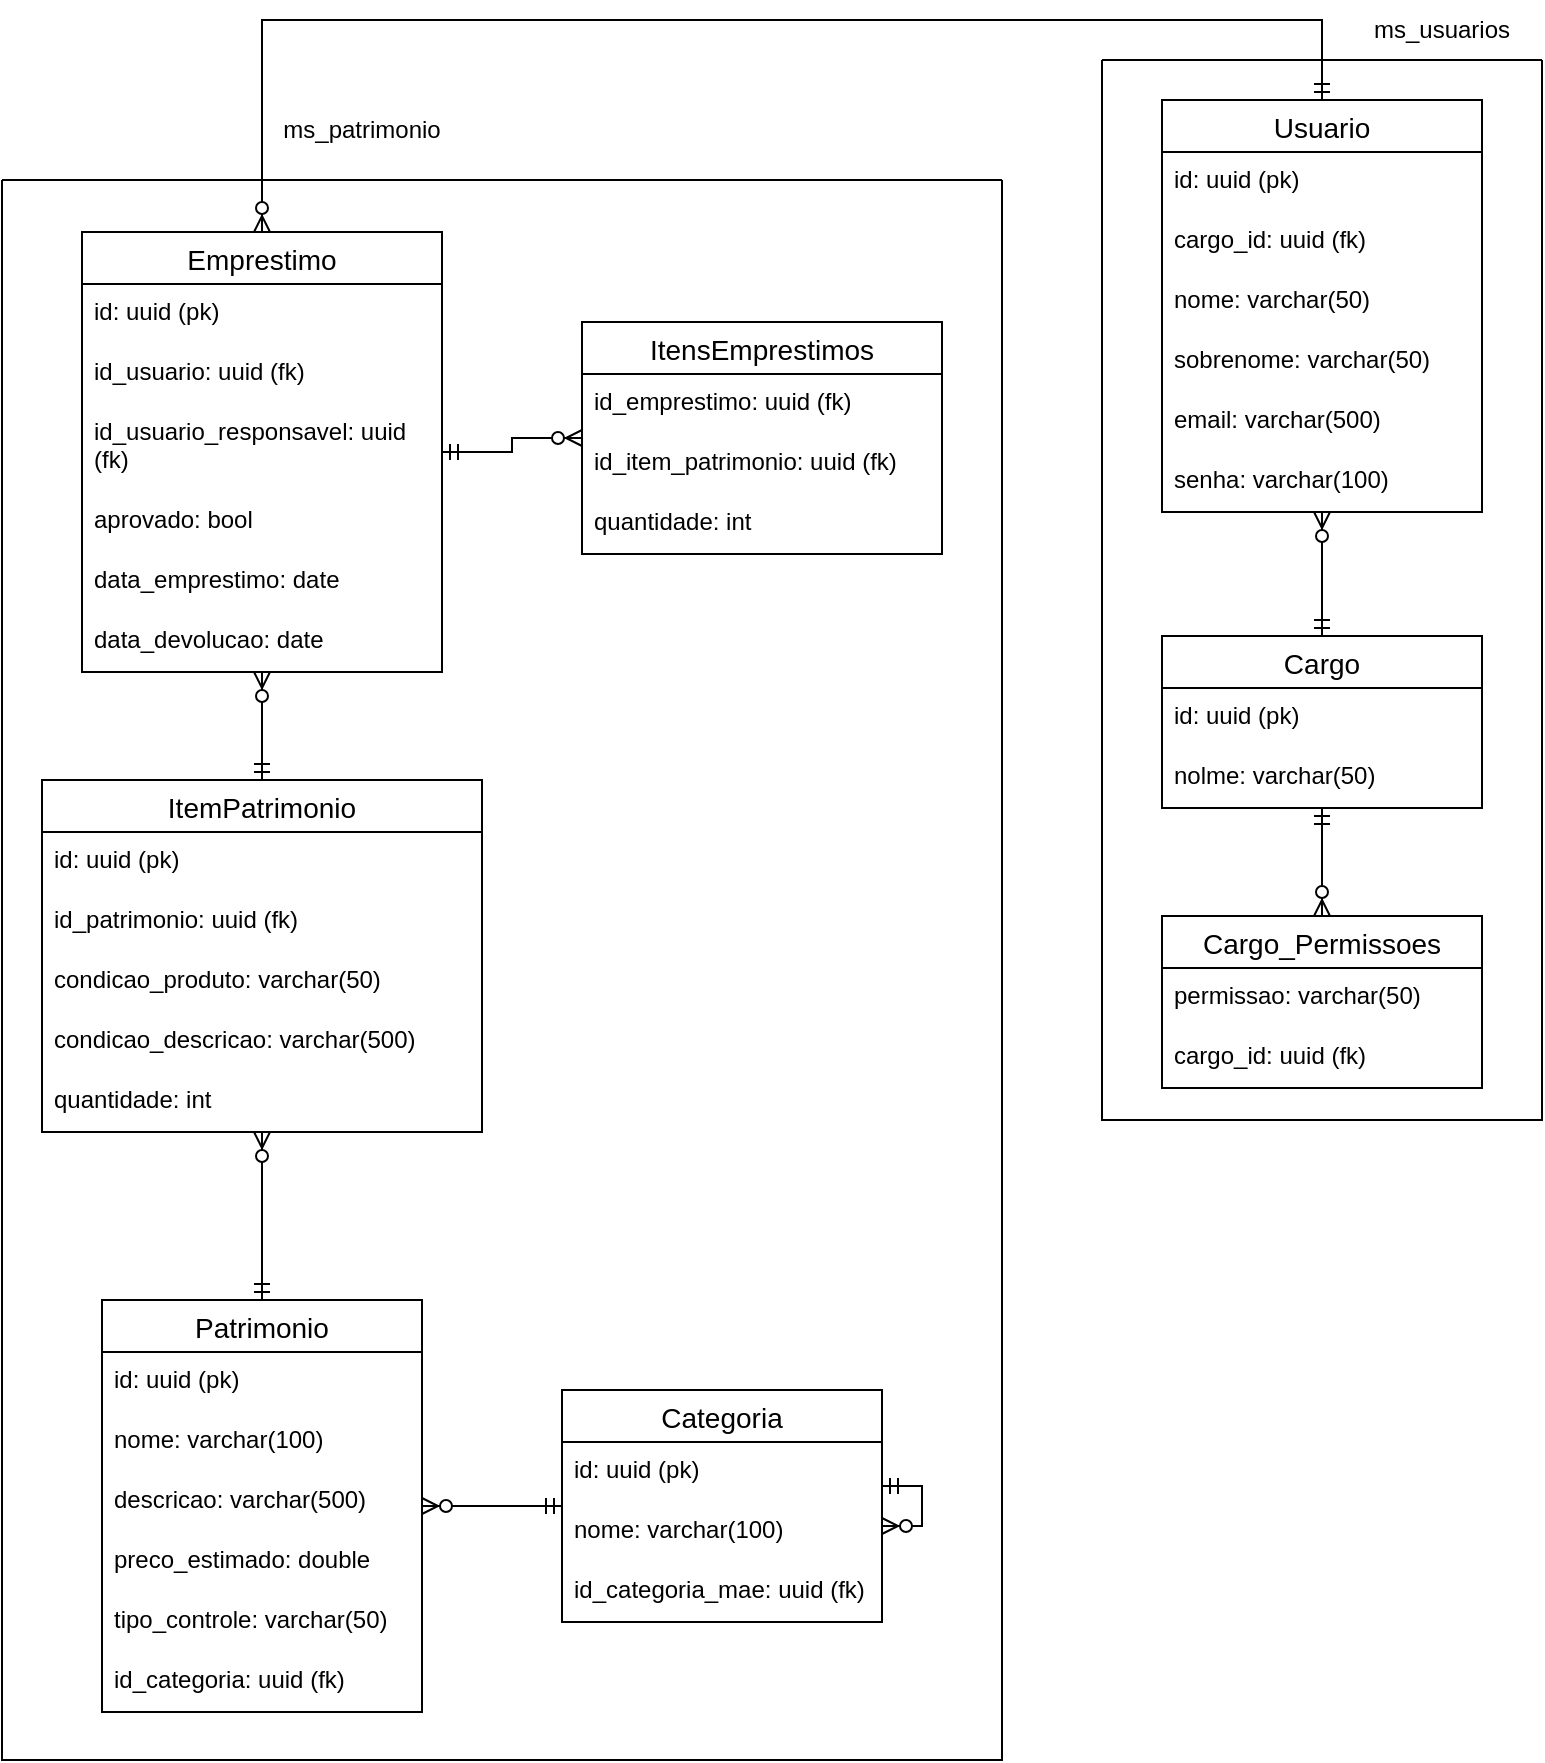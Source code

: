 <mxfile version="28.1.2">
  <diagram name="Página-1" id="rnqqn5lff84rKcxnqakt">
    <mxGraphModel dx="2037" dy="2288" grid="1" gridSize="10" guides="1" tooltips="1" connect="1" arrows="1" fold="1" page="1" pageScale="1" pageWidth="827" pageHeight="1169" math="0" shadow="0">
      <root>
        <mxCell id="0" />
        <mxCell id="1" parent="0" />
        <mxCell id="goGy_q4gnp1cnYEOYkkZ-4" value="Patrimonio" style="swimlane;fontStyle=0;childLayout=stackLayout;horizontal=1;startSize=26;horizontalStack=0;resizeParent=1;resizeParentMax=0;resizeLast=0;collapsible=1;marginBottom=0;align=center;fontSize=14;" vertex="1" parent="1">
          <mxGeometry x="80" y="-510" width="160" height="206" as="geometry" />
        </mxCell>
        <mxCell id="goGy_q4gnp1cnYEOYkkZ-5" value="id: uuid (pk)" style="text;strokeColor=none;fillColor=none;spacingLeft=4;spacingRight=4;overflow=hidden;rotatable=0;points=[[0,0.5],[1,0.5]];portConstraint=eastwest;fontSize=12;whiteSpace=wrap;html=1;" vertex="1" parent="goGy_q4gnp1cnYEOYkkZ-4">
          <mxGeometry y="26" width="160" height="30" as="geometry" />
        </mxCell>
        <mxCell id="goGy_q4gnp1cnYEOYkkZ-6" value="nome: varchar(100)" style="text;strokeColor=none;fillColor=none;spacingLeft=4;spacingRight=4;overflow=hidden;rotatable=0;points=[[0,0.5],[1,0.5]];portConstraint=eastwest;fontSize=12;whiteSpace=wrap;html=1;" vertex="1" parent="goGy_q4gnp1cnYEOYkkZ-4">
          <mxGeometry y="56" width="160" height="30" as="geometry" />
        </mxCell>
        <mxCell id="goGy_q4gnp1cnYEOYkkZ-7" value="descricao: varchar(500)" style="text;strokeColor=none;fillColor=none;spacingLeft=4;spacingRight=4;overflow=hidden;rotatable=0;points=[[0,0.5],[1,0.5]];portConstraint=eastwest;fontSize=12;whiteSpace=wrap;html=1;" vertex="1" parent="goGy_q4gnp1cnYEOYkkZ-4">
          <mxGeometry y="86" width="160" height="30" as="geometry" />
        </mxCell>
        <mxCell id="goGy_q4gnp1cnYEOYkkZ-8" value="preco_estimado: double" style="text;strokeColor=none;fillColor=none;spacingLeft=4;spacingRight=4;overflow=hidden;rotatable=0;points=[[0,0.5],[1,0.5]];portConstraint=eastwest;fontSize=12;whiteSpace=wrap;html=1;" vertex="1" parent="goGy_q4gnp1cnYEOYkkZ-4">
          <mxGeometry y="116" width="160" height="30" as="geometry" />
        </mxCell>
        <mxCell id="goGy_q4gnp1cnYEOYkkZ-55" value="tipo_controle: varchar(50)" style="text;strokeColor=none;fillColor=none;spacingLeft=4;spacingRight=4;overflow=hidden;rotatable=0;points=[[0,0.5],[1,0.5]];portConstraint=eastwest;fontSize=12;whiteSpace=wrap;html=1;" vertex="1" parent="goGy_q4gnp1cnYEOYkkZ-4">
          <mxGeometry y="146" width="160" height="30" as="geometry" />
        </mxCell>
        <mxCell id="goGy_q4gnp1cnYEOYkkZ-9" value="id_categoria: uuid&amp;nbsp;(fk)" style="text;strokeColor=none;fillColor=none;spacingLeft=4;spacingRight=4;overflow=hidden;rotatable=0;points=[[0,0.5],[1,0.5]];portConstraint=eastwest;fontSize=12;whiteSpace=wrap;html=1;" vertex="1" parent="goGy_q4gnp1cnYEOYkkZ-4">
          <mxGeometry y="176" width="160" height="30" as="geometry" />
        </mxCell>
        <mxCell id="goGy_q4gnp1cnYEOYkkZ-10" value="Categoria" style="swimlane;fontStyle=0;childLayout=stackLayout;horizontal=1;startSize=26;horizontalStack=0;resizeParent=1;resizeParentMax=0;resizeLast=0;collapsible=1;marginBottom=0;align=center;fontSize=14;" vertex="1" parent="1">
          <mxGeometry x="310" y="-465" width="160" height="116" as="geometry" />
        </mxCell>
        <mxCell id="goGy_q4gnp1cnYEOYkkZ-11" value="id: uuid&amp;nbsp;(pk)" style="text;strokeColor=none;fillColor=none;spacingLeft=4;spacingRight=4;overflow=hidden;rotatable=0;points=[[0,0.5],[1,0.5]];portConstraint=eastwest;fontSize=12;whiteSpace=wrap;html=1;" vertex="1" parent="goGy_q4gnp1cnYEOYkkZ-10">
          <mxGeometry y="26" width="160" height="30" as="geometry" />
        </mxCell>
        <mxCell id="goGy_q4gnp1cnYEOYkkZ-12" value="nome: varchar(100)" style="text;strokeColor=none;fillColor=none;spacingLeft=4;spacingRight=4;overflow=hidden;rotatable=0;points=[[0,0.5],[1,0.5]];portConstraint=eastwest;fontSize=12;whiteSpace=wrap;html=1;" vertex="1" parent="goGy_q4gnp1cnYEOYkkZ-10">
          <mxGeometry y="56" width="160" height="30" as="geometry" />
        </mxCell>
        <mxCell id="goGy_q4gnp1cnYEOYkkZ-13" value="id_categoria_mae: uuid&amp;nbsp;(fk)" style="text;strokeColor=none;fillColor=none;spacingLeft=4;spacingRight=4;overflow=hidden;rotatable=0;points=[[0,0.5],[1,0.5]];portConstraint=eastwest;fontSize=12;whiteSpace=wrap;html=1;" vertex="1" parent="goGy_q4gnp1cnYEOYkkZ-10">
          <mxGeometry y="86" width="160" height="30" as="geometry" />
        </mxCell>
        <mxCell id="goGy_q4gnp1cnYEOYkkZ-14" value="" style="edgeStyle=orthogonalEdgeStyle;fontSize=12;html=1;endArrow=ERzeroToMany;startArrow=ERmandOne;rounded=0;" edge="1" parent="1" source="goGy_q4gnp1cnYEOYkkZ-10" target="goGy_q4gnp1cnYEOYkkZ-10">
          <mxGeometry width="100" height="100" relative="1" as="geometry">
            <mxPoint x="540" y="-490" as="sourcePoint" />
            <mxPoint x="640" y="-590" as="targetPoint" />
          </mxGeometry>
        </mxCell>
        <mxCell id="goGy_q4gnp1cnYEOYkkZ-15" value="" style="edgeStyle=orthogonalEdgeStyle;fontSize=12;html=1;endArrow=ERzeroToMany;startArrow=ERmandOne;rounded=0;" edge="1" parent="1" source="goGy_q4gnp1cnYEOYkkZ-10" target="goGy_q4gnp1cnYEOYkkZ-4">
          <mxGeometry width="100" height="100" relative="1" as="geometry">
            <mxPoint x="190" y="-300" as="sourcePoint" />
            <mxPoint x="290" y="-400" as="targetPoint" />
          </mxGeometry>
        </mxCell>
        <mxCell id="goGy_q4gnp1cnYEOYkkZ-16" value="ItemPatrimonio" style="swimlane;fontStyle=0;childLayout=stackLayout;horizontal=1;startSize=26;horizontalStack=0;resizeParent=1;resizeParentMax=0;resizeLast=0;collapsible=1;marginBottom=0;align=center;fontSize=14;" vertex="1" parent="1">
          <mxGeometry x="50" y="-770" width="220" height="176" as="geometry" />
        </mxCell>
        <mxCell id="goGy_q4gnp1cnYEOYkkZ-17" value="id: uuid (pk)" style="text;strokeColor=none;fillColor=none;spacingLeft=4;spacingRight=4;overflow=hidden;rotatable=0;points=[[0,0.5],[1,0.5]];portConstraint=eastwest;fontSize=12;whiteSpace=wrap;html=1;" vertex="1" parent="goGy_q4gnp1cnYEOYkkZ-16">
          <mxGeometry y="26" width="220" height="30" as="geometry" />
        </mxCell>
        <mxCell id="goGy_q4gnp1cnYEOYkkZ-18" value="id_patrimonio: uuid (fk)" style="text;strokeColor=none;fillColor=none;spacingLeft=4;spacingRight=4;overflow=hidden;rotatable=0;points=[[0,0.5],[1,0.5]];portConstraint=eastwest;fontSize=12;whiteSpace=wrap;html=1;" vertex="1" parent="goGy_q4gnp1cnYEOYkkZ-16">
          <mxGeometry y="56" width="220" height="30" as="geometry" />
        </mxCell>
        <mxCell id="goGy_q4gnp1cnYEOYkkZ-21" value="condicao_produto: varchar(50)" style="text;strokeColor=none;fillColor=none;spacingLeft=4;spacingRight=4;overflow=hidden;rotatable=0;points=[[0,0.5],[1,0.5]];portConstraint=eastwest;fontSize=12;whiteSpace=wrap;html=1;" vertex="1" parent="goGy_q4gnp1cnYEOYkkZ-16">
          <mxGeometry y="86" width="220" height="30" as="geometry" />
        </mxCell>
        <mxCell id="goGy_q4gnp1cnYEOYkkZ-22" value="condicao_descricao: varchar(500)" style="text;strokeColor=none;fillColor=none;spacingLeft=4;spacingRight=4;overflow=hidden;rotatable=0;points=[[0,0.5],[1,0.5]];portConstraint=eastwest;fontSize=12;whiteSpace=wrap;html=1;" vertex="1" parent="goGy_q4gnp1cnYEOYkkZ-16">
          <mxGeometry y="116" width="220" height="30" as="geometry" />
        </mxCell>
        <mxCell id="goGy_q4gnp1cnYEOYkkZ-20" value="quantidade: int" style="text;strokeColor=none;fillColor=none;spacingLeft=4;spacingRight=4;overflow=hidden;rotatable=0;points=[[0,0.5],[1,0.5]];portConstraint=eastwest;fontSize=12;whiteSpace=wrap;html=1;" vertex="1" parent="goGy_q4gnp1cnYEOYkkZ-16">
          <mxGeometry y="146" width="220" height="30" as="geometry" />
        </mxCell>
        <mxCell id="goGy_q4gnp1cnYEOYkkZ-23" value="" style="edgeStyle=orthogonalEdgeStyle;fontSize=12;html=1;endArrow=ERzeroToMany;startArrow=ERmandOne;rounded=0;" edge="1" parent="1" source="goGy_q4gnp1cnYEOYkkZ-4" target="goGy_q4gnp1cnYEOYkkZ-16">
          <mxGeometry width="100" height="100" relative="1" as="geometry">
            <mxPoint x="320" y="-440" as="sourcePoint" />
            <mxPoint x="270" y="-440" as="targetPoint" />
          </mxGeometry>
        </mxCell>
        <mxCell id="goGy_q4gnp1cnYEOYkkZ-24" value="Emprestimo" style="swimlane;fontStyle=0;childLayout=stackLayout;horizontal=1;startSize=26;horizontalStack=0;resizeParent=1;resizeParentMax=0;resizeLast=0;collapsible=1;marginBottom=0;align=center;fontSize=14;" vertex="1" parent="1">
          <mxGeometry x="70" y="-1044" width="180" height="220" as="geometry" />
        </mxCell>
        <mxCell id="goGy_q4gnp1cnYEOYkkZ-25" value="id: uuid (pk)" style="text;strokeColor=none;fillColor=none;spacingLeft=4;spacingRight=4;overflow=hidden;rotatable=0;points=[[0,0.5],[1,0.5]];portConstraint=eastwest;fontSize=12;whiteSpace=wrap;html=1;" vertex="1" parent="goGy_q4gnp1cnYEOYkkZ-24">
          <mxGeometry y="26" width="180" height="30" as="geometry" />
        </mxCell>
        <mxCell id="goGy_q4gnp1cnYEOYkkZ-26" value="id_usuario: uuid (fk)" style="text;strokeColor=none;fillColor=none;spacingLeft=4;spacingRight=4;overflow=hidden;rotatable=0;points=[[0,0.5],[1,0.5]];portConstraint=eastwest;fontSize=12;whiteSpace=wrap;html=1;" vertex="1" parent="goGy_q4gnp1cnYEOYkkZ-24">
          <mxGeometry y="56" width="180" height="30" as="geometry" />
        </mxCell>
        <mxCell id="goGy_q4gnp1cnYEOYkkZ-27" value="id_usuario_responsavel: uuid (fk)" style="text;strokeColor=none;fillColor=none;spacingLeft=4;spacingRight=4;overflow=hidden;rotatable=0;points=[[0,0.5],[1,0.5]];portConstraint=eastwest;fontSize=12;whiteSpace=wrap;html=1;" vertex="1" parent="goGy_q4gnp1cnYEOYkkZ-24">
          <mxGeometry y="86" width="180" height="44" as="geometry" />
        </mxCell>
        <mxCell id="goGy_q4gnp1cnYEOYkkZ-28" value="aprovado: bool" style="text;strokeColor=none;fillColor=none;spacingLeft=4;spacingRight=4;overflow=hidden;rotatable=0;points=[[0,0.5],[1,0.5]];portConstraint=eastwest;fontSize=12;whiteSpace=wrap;html=1;" vertex="1" parent="goGy_q4gnp1cnYEOYkkZ-24">
          <mxGeometry y="130" width="180" height="30" as="geometry" />
        </mxCell>
        <mxCell id="goGy_q4gnp1cnYEOYkkZ-29" value="data_emprestimo: date" style="text;strokeColor=none;fillColor=none;spacingLeft=4;spacingRight=4;overflow=hidden;rotatable=0;points=[[0,0.5],[1,0.5]];portConstraint=eastwest;fontSize=12;whiteSpace=wrap;html=1;" vertex="1" parent="goGy_q4gnp1cnYEOYkkZ-24">
          <mxGeometry y="160" width="180" height="30" as="geometry" />
        </mxCell>
        <mxCell id="goGy_q4gnp1cnYEOYkkZ-30" value="data_devolucao: date" style="text;strokeColor=none;fillColor=none;spacingLeft=4;spacingRight=4;overflow=hidden;rotatable=0;points=[[0,0.5],[1,0.5]];portConstraint=eastwest;fontSize=12;whiteSpace=wrap;html=1;" vertex="1" parent="goGy_q4gnp1cnYEOYkkZ-24">
          <mxGeometry y="190" width="180" height="30" as="geometry" />
        </mxCell>
        <mxCell id="goGy_q4gnp1cnYEOYkkZ-31" value="" style="edgeStyle=orthogonalEdgeStyle;fontSize=12;html=1;endArrow=ERzeroToMany;startArrow=ERmandOne;rounded=0;" edge="1" parent="1" source="goGy_q4gnp1cnYEOYkkZ-16" target="goGy_q4gnp1cnYEOYkkZ-24">
          <mxGeometry width="100" height="100" relative="1" as="geometry">
            <mxPoint x="200" y="-504" as="sourcePoint" />
            <mxPoint x="200" y="-568" as="targetPoint" />
          </mxGeometry>
        </mxCell>
        <mxCell id="goGy_q4gnp1cnYEOYkkZ-38" value="Usuario" style="swimlane;fontStyle=0;childLayout=stackLayout;horizontal=1;startSize=26;horizontalStack=0;resizeParent=1;resizeParentMax=0;resizeLast=0;collapsible=1;marginBottom=0;align=center;fontSize=14;" vertex="1" parent="1">
          <mxGeometry x="610" y="-1110" width="160" height="206" as="geometry" />
        </mxCell>
        <mxCell id="goGy_q4gnp1cnYEOYkkZ-39" value="id: uuid (pk)" style="text;strokeColor=none;fillColor=none;spacingLeft=4;spacingRight=4;overflow=hidden;rotatable=0;points=[[0,0.5],[1,0.5]];portConstraint=eastwest;fontSize=12;whiteSpace=wrap;html=1;" vertex="1" parent="goGy_q4gnp1cnYEOYkkZ-38">
          <mxGeometry y="26" width="160" height="30" as="geometry" />
        </mxCell>
        <mxCell id="goGy_q4gnp1cnYEOYkkZ-45" value="cargo_id: uuid (fk)" style="text;strokeColor=none;fillColor=none;spacingLeft=4;spacingRight=4;overflow=hidden;rotatable=0;points=[[0,0.5],[1,0.5]];portConstraint=eastwest;fontSize=12;whiteSpace=wrap;html=1;" vertex="1" parent="goGy_q4gnp1cnYEOYkkZ-38">
          <mxGeometry y="56" width="160" height="30" as="geometry" />
        </mxCell>
        <mxCell id="goGy_q4gnp1cnYEOYkkZ-41" value="nome: varchar(50)" style="text;strokeColor=none;fillColor=none;spacingLeft=4;spacingRight=4;overflow=hidden;rotatable=0;points=[[0,0.5],[1,0.5]];portConstraint=eastwest;fontSize=12;whiteSpace=wrap;html=1;" vertex="1" parent="goGy_q4gnp1cnYEOYkkZ-38">
          <mxGeometry y="86" width="160" height="30" as="geometry" />
        </mxCell>
        <mxCell id="goGy_q4gnp1cnYEOYkkZ-42" value="sobrenome: varchar(50)" style="text;strokeColor=none;fillColor=none;spacingLeft=4;spacingRight=4;overflow=hidden;rotatable=0;points=[[0,0.5],[1,0.5]];portConstraint=eastwest;fontSize=12;whiteSpace=wrap;html=1;" vertex="1" parent="goGy_q4gnp1cnYEOYkkZ-38">
          <mxGeometry y="116" width="160" height="30" as="geometry" />
        </mxCell>
        <mxCell id="goGy_q4gnp1cnYEOYkkZ-43" value="email: varchar(500)" style="text;strokeColor=none;fillColor=none;spacingLeft=4;spacingRight=4;overflow=hidden;rotatable=0;points=[[0,0.5],[1,0.5]];portConstraint=eastwest;fontSize=12;whiteSpace=wrap;html=1;" vertex="1" parent="goGy_q4gnp1cnYEOYkkZ-38">
          <mxGeometry y="146" width="160" height="30" as="geometry" />
        </mxCell>
        <mxCell id="goGy_q4gnp1cnYEOYkkZ-44" value="senha: varchar(100)" style="text;strokeColor=none;fillColor=none;spacingLeft=4;spacingRight=4;overflow=hidden;rotatable=0;points=[[0,0.5],[1,0.5]];portConstraint=eastwest;fontSize=12;whiteSpace=wrap;html=1;" vertex="1" parent="goGy_q4gnp1cnYEOYkkZ-38">
          <mxGeometry y="176" width="160" height="30" as="geometry" />
        </mxCell>
        <mxCell id="goGy_q4gnp1cnYEOYkkZ-46" value="ItensEmprestimos" style="swimlane;fontStyle=0;childLayout=stackLayout;horizontal=1;startSize=26;horizontalStack=0;resizeParent=1;resizeParentMax=0;resizeLast=0;collapsible=1;marginBottom=0;align=center;fontSize=14;" vertex="1" parent="1">
          <mxGeometry x="320" y="-999" width="180" height="116" as="geometry" />
        </mxCell>
        <mxCell id="goGy_q4gnp1cnYEOYkkZ-47" value="id_emprestimo: uuid (fk)" style="text;strokeColor=none;fillColor=none;spacingLeft=4;spacingRight=4;overflow=hidden;rotatable=0;points=[[0,0.5],[1,0.5]];portConstraint=eastwest;fontSize=12;whiteSpace=wrap;html=1;" vertex="1" parent="goGy_q4gnp1cnYEOYkkZ-46">
          <mxGeometry y="26" width="180" height="30" as="geometry" />
        </mxCell>
        <mxCell id="goGy_q4gnp1cnYEOYkkZ-48" value="id_item_patrimonio: uuid (fk)" style="text;strokeColor=none;fillColor=none;spacingLeft=4;spacingRight=4;overflow=hidden;rotatable=0;points=[[0,0.5],[1,0.5]];portConstraint=eastwest;fontSize=12;whiteSpace=wrap;html=1;" vertex="1" parent="goGy_q4gnp1cnYEOYkkZ-46">
          <mxGeometry y="56" width="180" height="30" as="geometry" />
        </mxCell>
        <mxCell id="goGy_q4gnp1cnYEOYkkZ-49" value="quantidade: int" style="text;strokeColor=none;fillColor=none;spacingLeft=4;spacingRight=4;overflow=hidden;rotatable=0;points=[[0,0.5],[1,0.5]];portConstraint=eastwest;fontSize=12;whiteSpace=wrap;html=1;" vertex="1" parent="goGy_q4gnp1cnYEOYkkZ-46">
          <mxGeometry y="86" width="180" height="30" as="geometry" />
        </mxCell>
        <mxCell id="goGy_q4gnp1cnYEOYkkZ-50" value="" style="edgeStyle=orthogonalEdgeStyle;fontSize=12;html=1;endArrow=ERzeroToMany;startArrow=ERmandOne;rounded=0;" edge="1" parent="1" source="goGy_q4gnp1cnYEOYkkZ-24" target="goGy_q4gnp1cnYEOYkkZ-46">
          <mxGeometry width="100" height="100" relative="1" as="geometry">
            <mxPoint x="150" y="-697" as="sourcePoint" />
            <mxPoint x="150" y="-790" as="targetPoint" />
          </mxGeometry>
        </mxCell>
        <mxCell id="goGy_q4gnp1cnYEOYkkZ-53" value="" style="edgeStyle=orthogonalEdgeStyle;fontSize=12;html=1;endArrow=ERzeroToMany;startArrow=ERmandOne;rounded=0;" edge="1" parent="1" source="goGy_q4gnp1cnYEOYkkZ-1" target="goGy_q4gnp1cnYEOYkkZ-38">
          <mxGeometry width="100" height="100" relative="1" as="geometry">
            <mxPoint x="1010" y="-1040" as="sourcePoint" />
            <mxPoint x="1020" y="-955" as="targetPoint" />
          </mxGeometry>
        </mxCell>
        <mxCell id="goGy_q4gnp1cnYEOYkkZ-54" value="" style="edgeStyle=orthogonalEdgeStyle;fontSize=12;html=1;endArrow=ERzeroToMany;startArrow=ERmandOne;rounded=0;" edge="1" parent="1" source="goGy_q4gnp1cnYEOYkkZ-38" target="goGy_q4gnp1cnYEOYkkZ-24">
          <mxGeometry width="100" height="100" relative="1" as="geometry">
            <mxPoint x="590" y="-1023" as="sourcePoint" />
            <mxPoint x="500" y="-1140" as="targetPoint" />
            <Array as="points">
              <mxPoint x="690" y="-1150" />
              <mxPoint x="160" y="-1150" />
            </Array>
          </mxGeometry>
        </mxCell>
        <mxCell id="goGy_q4gnp1cnYEOYkkZ-56" value="" style="swimlane;startSize=0;" vertex="1" parent="1">
          <mxGeometry x="30" y="-1070" width="500" height="790" as="geometry" />
        </mxCell>
        <mxCell id="goGy_q4gnp1cnYEOYkkZ-57" value="" style="swimlane;startSize=0;" vertex="1" parent="1">
          <mxGeometry x="580" y="-1130" width="220" height="530" as="geometry" />
        </mxCell>
        <mxCell id="goGy_q4gnp1cnYEOYkkZ-1" value="Cargo" style="swimlane;fontStyle=0;childLayout=stackLayout;horizontal=1;startSize=26;horizontalStack=0;resizeParent=1;resizeParentMax=0;resizeLast=0;collapsible=1;marginBottom=0;align=center;fontSize=14;" vertex="1" parent="goGy_q4gnp1cnYEOYkkZ-57">
          <mxGeometry x="30" y="288" width="160" height="86" as="geometry" />
        </mxCell>
        <mxCell id="goGy_q4gnp1cnYEOYkkZ-2" value="id: uuid (pk)" style="text;strokeColor=none;fillColor=none;spacingLeft=4;spacingRight=4;overflow=hidden;rotatable=0;points=[[0,0.5],[1,0.5]];portConstraint=eastwest;fontSize=12;whiteSpace=wrap;html=1;" vertex="1" parent="goGy_q4gnp1cnYEOYkkZ-1">
          <mxGeometry y="26" width="160" height="30" as="geometry" />
        </mxCell>
        <mxCell id="goGy_q4gnp1cnYEOYkkZ-3" value="nolme: varchar(50)" style="text;strokeColor=none;fillColor=none;spacingLeft=4;spacingRight=4;overflow=hidden;rotatable=0;points=[[0,0.5],[1,0.5]];portConstraint=eastwest;fontSize=12;whiteSpace=wrap;html=1;" vertex="1" parent="goGy_q4gnp1cnYEOYkkZ-1">
          <mxGeometry y="56" width="160" height="30" as="geometry" />
        </mxCell>
        <mxCell id="goGy_q4gnp1cnYEOYkkZ-32" value="Cargo_Permissoes" style="swimlane;fontStyle=0;childLayout=stackLayout;horizontal=1;startSize=26;horizontalStack=0;resizeParent=1;resizeParentMax=0;resizeLast=0;collapsible=1;marginBottom=0;align=center;fontSize=14;" vertex="1" parent="goGy_q4gnp1cnYEOYkkZ-57">
          <mxGeometry x="30" y="428" width="160" height="86" as="geometry" />
        </mxCell>
        <mxCell id="goGy_q4gnp1cnYEOYkkZ-33" value="permissao: varchar(50)" style="text;strokeColor=none;fillColor=none;spacingLeft=4;spacingRight=4;overflow=hidden;rotatable=0;points=[[0,0.5],[1,0.5]];portConstraint=eastwest;fontSize=12;whiteSpace=wrap;html=1;" vertex="1" parent="goGy_q4gnp1cnYEOYkkZ-32">
          <mxGeometry y="26" width="160" height="30" as="geometry" />
        </mxCell>
        <mxCell id="goGy_q4gnp1cnYEOYkkZ-34" value="cargo_id&lt;span style=&quot;background-color: transparent; color: light-dark(rgb(0, 0, 0), rgb(255, 255, 255));&quot;&gt;: uuid (fk)&lt;/span&gt;" style="text;strokeColor=none;fillColor=none;spacingLeft=4;spacingRight=4;overflow=hidden;rotatable=0;points=[[0,0.5],[1,0.5]];portConstraint=eastwest;fontSize=12;whiteSpace=wrap;html=1;" vertex="1" parent="goGy_q4gnp1cnYEOYkkZ-32">
          <mxGeometry y="56" width="160" height="30" as="geometry" />
        </mxCell>
        <mxCell id="goGy_q4gnp1cnYEOYkkZ-52" value="" style="edgeStyle=orthogonalEdgeStyle;fontSize=12;html=1;endArrow=ERzeroToMany;startArrow=ERmandOne;rounded=0;" edge="1" parent="goGy_q4gnp1cnYEOYkkZ-57" source="goGy_q4gnp1cnYEOYkkZ-1" target="goGy_q4gnp1cnYEOYkkZ-32">
          <mxGeometry width="100" height="100" relative="1" as="geometry">
            <mxPoint x="290" y="170" as="sourcePoint" />
            <mxPoint x="290" y="195" as="targetPoint" />
          </mxGeometry>
        </mxCell>
        <mxCell id="goGy_q4gnp1cnYEOYkkZ-60" value="ms_patrimonio" style="text;html=1;align=center;verticalAlign=middle;whiteSpace=wrap;rounded=0;" vertex="1" parent="1">
          <mxGeometry x="180" y="-1110" width="60" height="30" as="geometry" />
        </mxCell>
        <mxCell id="goGy_q4gnp1cnYEOYkkZ-61" value="ms_usuarios" style="text;html=1;align=center;verticalAlign=middle;whiteSpace=wrap;rounded=0;" vertex="1" parent="1">
          <mxGeometry x="720" y="-1160" width="60" height="30" as="geometry" />
        </mxCell>
      </root>
    </mxGraphModel>
  </diagram>
</mxfile>
